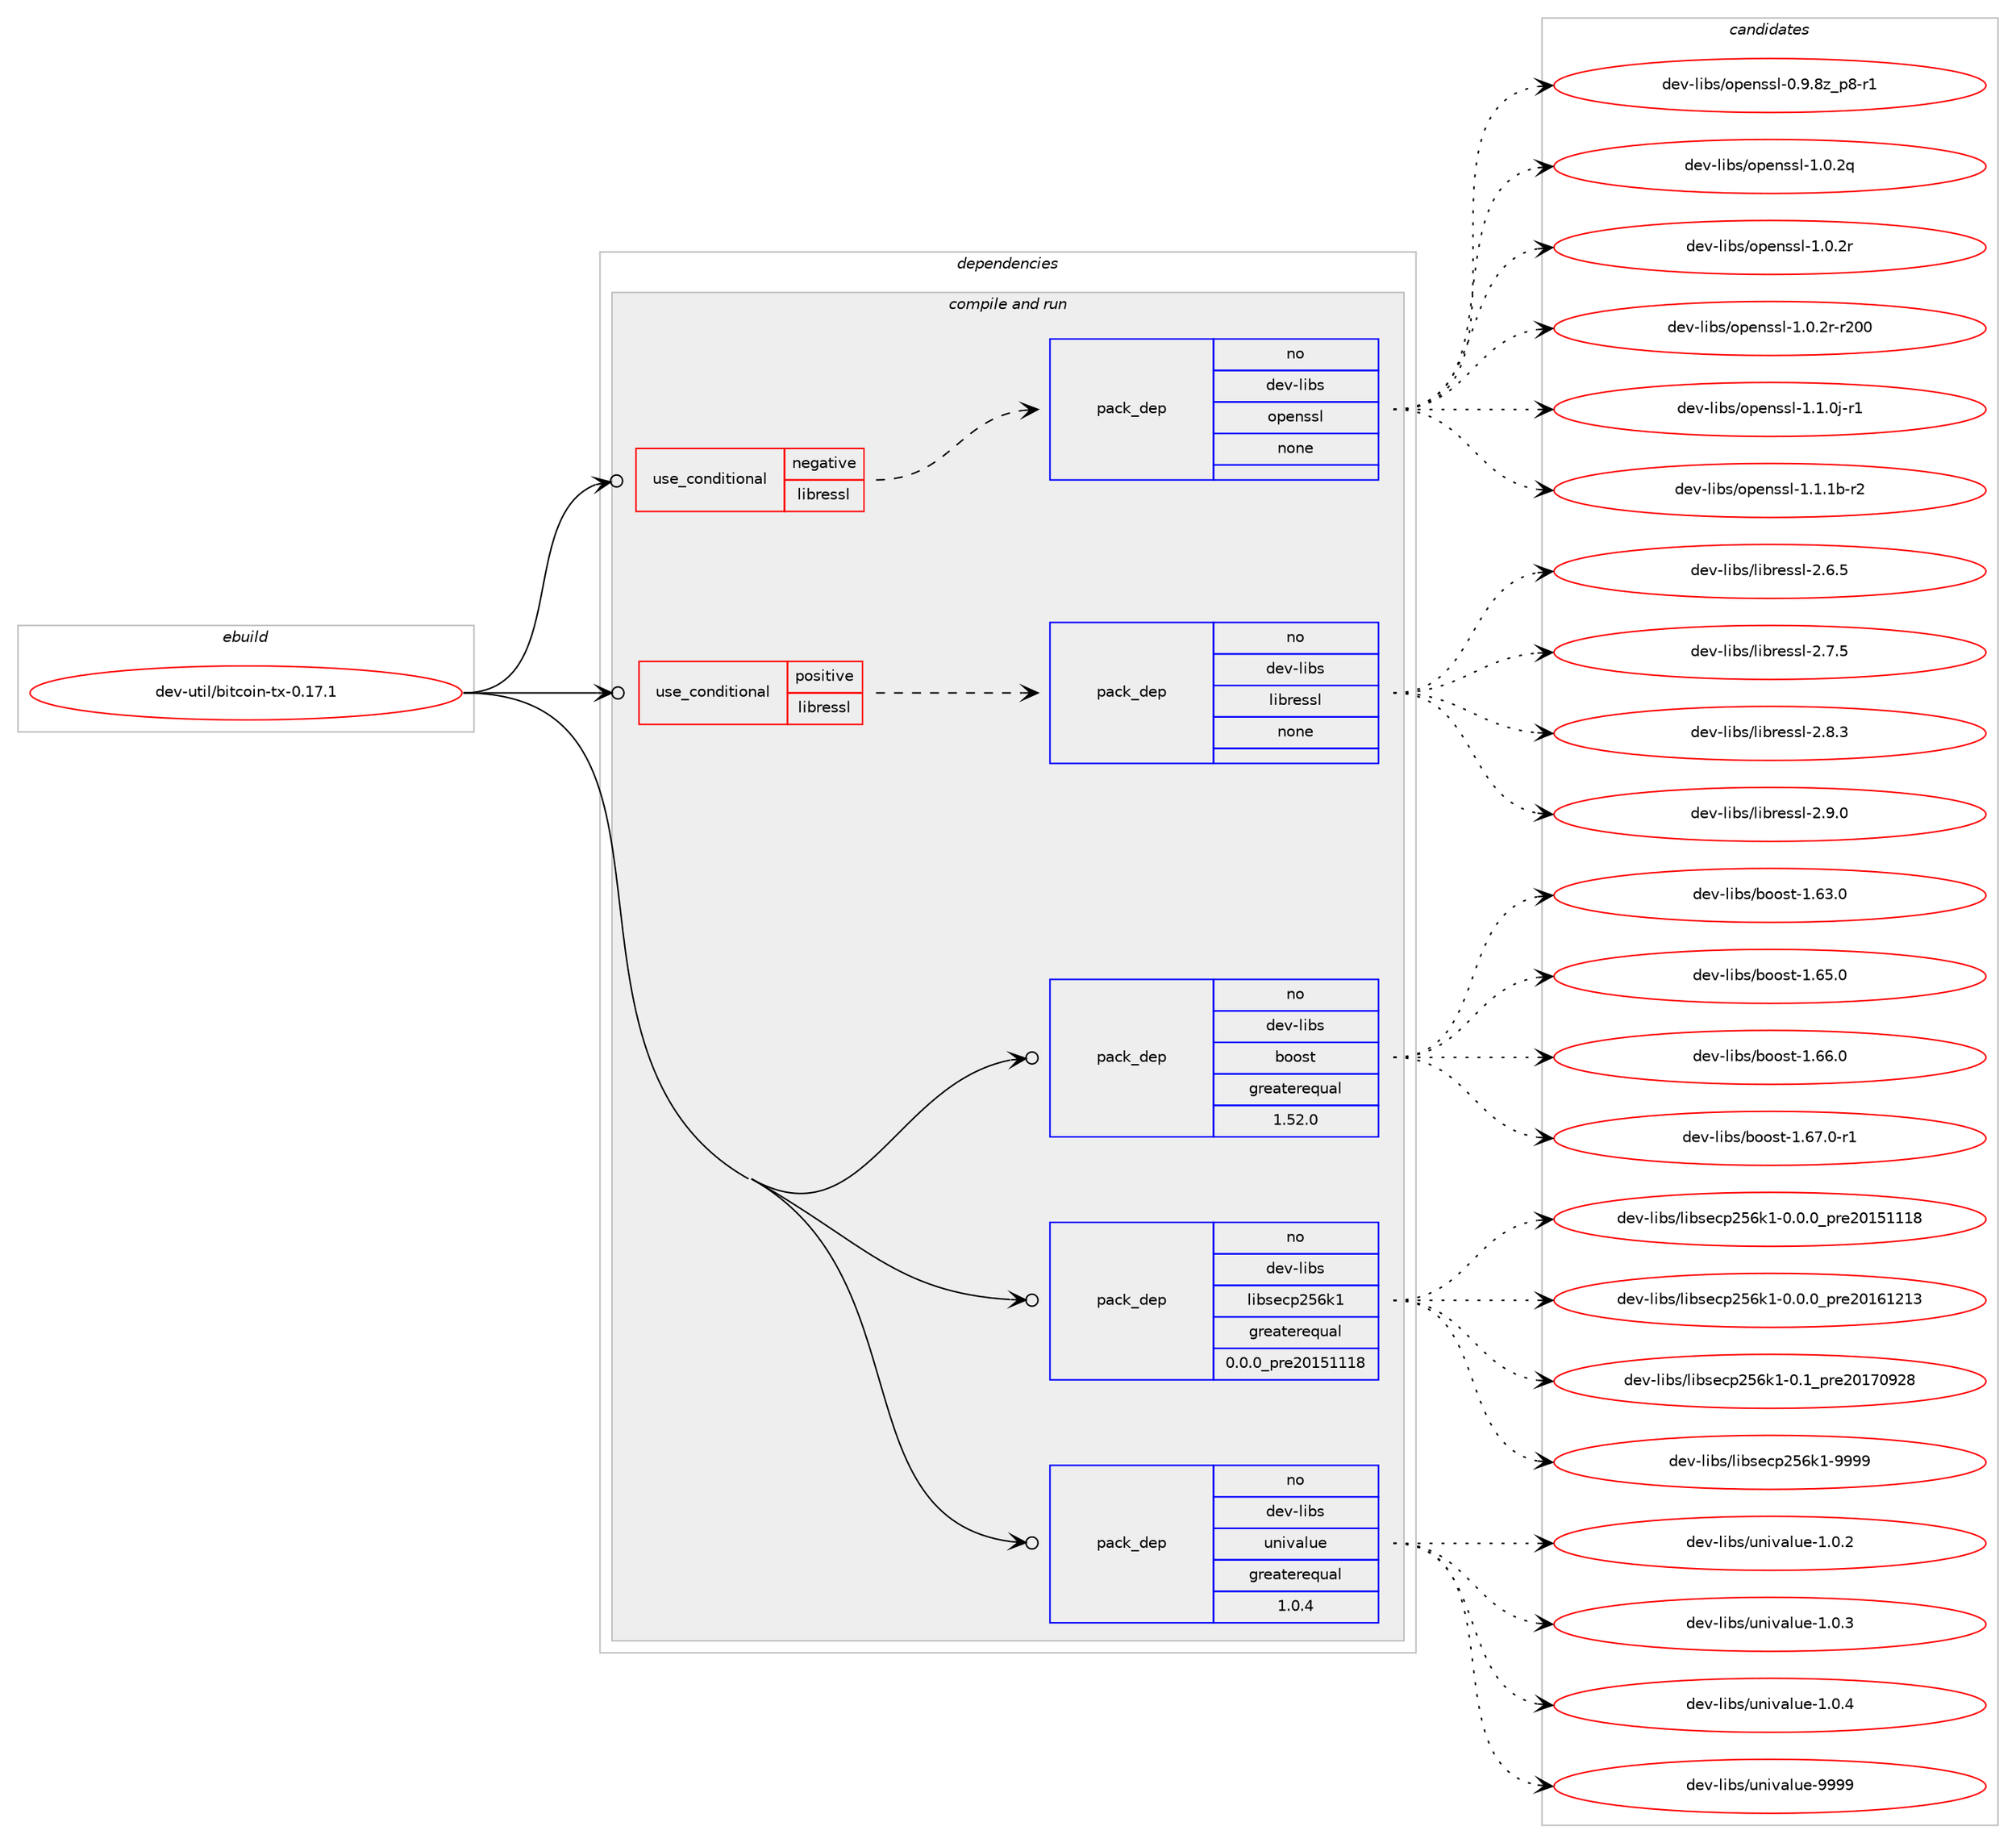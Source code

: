 digraph prolog {

# *************
# Graph options
# *************

newrank=true;
concentrate=true;
compound=true;
graph [rankdir=LR,fontname=Helvetica,fontsize=10,ranksep=1.5];#, ranksep=2.5, nodesep=0.2];
edge  [arrowhead=vee];
node  [fontname=Helvetica,fontsize=10];

# **********
# The ebuild
# **********

subgraph cluster_leftcol {
color=gray;
rank=same;
label=<<i>ebuild</i>>;
id [label="dev-util/bitcoin-tx-0.17.1", color=red, width=4, href="../dev-util/bitcoin-tx-0.17.1.svg"];
}

# ****************
# The dependencies
# ****************

subgraph cluster_midcol {
color=gray;
label=<<i>dependencies</i>>;
subgraph cluster_compile {
fillcolor="#eeeeee";
style=filled;
label=<<i>compile</i>>;
}
subgraph cluster_compileandrun {
fillcolor="#eeeeee";
style=filled;
label=<<i>compile and run</i>>;
subgraph cond423197 {
dependency1541125 [label=<<TABLE BORDER="0" CELLBORDER="1" CELLSPACING="0" CELLPADDING="4"><TR><TD ROWSPAN="3" CELLPADDING="10">use_conditional</TD></TR><TR><TD>negative</TD></TR><TR><TD>libressl</TD></TR></TABLE>>, shape=none, color=red];
subgraph pack1094333 {
dependency1541126 [label=<<TABLE BORDER="0" CELLBORDER="1" CELLSPACING="0" CELLPADDING="4" WIDTH="220"><TR><TD ROWSPAN="6" CELLPADDING="30">pack_dep</TD></TR><TR><TD WIDTH="110">no</TD></TR><TR><TD>dev-libs</TD></TR><TR><TD>openssl</TD></TR><TR><TD>none</TD></TR><TR><TD></TD></TR></TABLE>>, shape=none, color=blue];
}
dependency1541125:e -> dependency1541126:w [weight=20,style="dashed",arrowhead="vee"];
}
id:e -> dependency1541125:w [weight=20,style="solid",arrowhead="odotvee"];
subgraph cond423198 {
dependency1541127 [label=<<TABLE BORDER="0" CELLBORDER="1" CELLSPACING="0" CELLPADDING="4"><TR><TD ROWSPAN="3" CELLPADDING="10">use_conditional</TD></TR><TR><TD>positive</TD></TR><TR><TD>libressl</TD></TR></TABLE>>, shape=none, color=red];
subgraph pack1094334 {
dependency1541128 [label=<<TABLE BORDER="0" CELLBORDER="1" CELLSPACING="0" CELLPADDING="4" WIDTH="220"><TR><TD ROWSPAN="6" CELLPADDING="30">pack_dep</TD></TR><TR><TD WIDTH="110">no</TD></TR><TR><TD>dev-libs</TD></TR><TR><TD>libressl</TD></TR><TR><TD>none</TD></TR><TR><TD></TD></TR></TABLE>>, shape=none, color=blue];
}
dependency1541127:e -> dependency1541128:w [weight=20,style="dashed",arrowhead="vee"];
}
id:e -> dependency1541127:w [weight=20,style="solid",arrowhead="odotvee"];
subgraph pack1094335 {
dependency1541129 [label=<<TABLE BORDER="0" CELLBORDER="1" CELLSPACING="0" CELLPADDING="4" WIDTH="220"><TR><TD ROWSPAN="6" CELLPADDING="30">pack_dep</TD></TR><TR><TD WIDTH="110">no</TD></TR><TR><TD>dev-libs</TD></TR><TR><TD>boost</TD></TR><TR><TD>greaterequal</TD></TR><TR><TD>1.52.0</TD></TR></TABLE>>, shape=none, color=blue];
}
id:e -> dependency1541129:w [weight=20,style="solid",arrowhead="odotvee"];
subgraph pack1094336 {
dependency1541130 [label=<<TABLE BORDER="0" CELLBORDER="1" CELLSPACING="0" CELLPADDING="4" WIDTH="220"><TR><TD ROWSPAN="6" CELLPADDING="30">pack_dep</TD></TR><TR><TD WIDTH="110">no</TD></TR><TR><TD>dev-libs</TD></TR><TR><TD>libsecp256k1</TD></TR><TR><TD>greaterequal</TD></TR><TR><TD>0.0.0_pre20151118</TD></TR></TABLE>>, shape=none, color=blue];
}
id:e -> dependency1541130:w [weight=20,style="solid",arrowhead="odotvee"];
subgraph pack1094337 {
dependency1541131 [label=<<TABLE BORDER="0" CELLBORDER="1" CELLSPACING="0" CELLPADDING="4" WIDTH="220"><TR><TD ROWSPAN="6" CELLPADDING="30">pack_dep</TD></TR><TR><TD WIDTH="110">no</TD></TR><TR><TD>dev-libs</TD></TR><TR><TD>univalue</TD></TR><TR><TD>greaterequal</TD></TR><TR><TD>1.0.4</TD></TR></TABLE>>, shape=none, color=blue];
}
id:e -> dependency1541131:w [weight=20,style="solid",arrowhead="odotvee"];
}
subgraph cluster_run {
fillcolor="#eeeeee";
style=filled;
label=<<i>run</i>>;
}
}

# **************
# The candidates
# **************

subgraph cluster_choices {
rank=same;
color=gray;
label=<<i>candidates</i>>;

subgraph choice1094333 {
color=black;
nodesep=1;
choice10010111845108105981154711111210111011511510845484657465612295112564511449 [label="dev-libs/openssl-0.9.8z_p8-r1", color=red, width=4,href="../dev-libs/openssl-0.9.8z_p8-r1.svg"];
choice100101118451081059811547111112101110115115108454946484650113 [label="dev-libs/openssl-1.0.2q", color=red, width=4,href="../dev-libs/openssl-1.0.2q.svg"];
choice100101118451081059811547111112101110115115108454946484650114 [label="dev-libs/openssl-1.0.2r", color=red, width=4,href="../dev-libs/openssl-1.0.2r.svg"];
choice10010111845108105981154711111210111011511510845494648465011445114504848 [label="dev-libs/openssl-1.0.2r-r200", color=red, width=4,href="../dev-libs/openssl-1.0.2r-r200.svg"];
choice1001011184510810598115471111121011101151151084549464946481064511449 [label="dev-libs/openssl-1.1.0j-r1", color=red, width=4,href="../dev-libs/openssl-1.1.0j-r1.svg"];
choice100101118451081059811547111112101110115115108454946494649984511450 [label="dev-libs/openssl-1.1.1b-r2", color=red, width=4,href="../dev-libs/openssl-1.1.1b-r2.svg"];
dependency1541126:e -> choice10010111845108105981154711111210111011511510845484657465612295112564511449:w [style=dotted,weight="100"];
dependency1541126:e -> choice100101118451081059811547111112101110115115108454946484650113:w [style=dotted,weight="100"];
dependency1541126:e -> choice100101118451081059811547111112101110115115108454946484650114:w [style=dotted,weight="100"];
dependency1541126:e -> choice10010111845108105981154711111210111011511510845494648465011445114504848:w [style=dotted,weight="100"];
dependency1541126:e -> choice1001011184510810598115471111121011101151151084549464946481064511449:w [style=dotted,weight="100"];
dependency1541126:e -> choice100101118451081059811547111112101110115115108454946494649984511450:w [style=dotted,weight="100"];
}
subgraph choice1094334 {
color=black;
nodesep=1;
choice10010111845108105981154710810598114101115115108455046544653 [label="dev-libs/libressl-2.6.5", color=red, width=4,href="../dev-libs/libressl-2.6.5.svg"];
choice10010111845108105981154710810598114101115115108455046554653 [label="dev-libs/libressl-2.7.5", color=red, width=4,href="../dev-libs/libressl-2.7.5.svg"];
choice10010111845108105981154710810598114101115115108455046564651 [label="dev-libs/libressl-2.8.3", color=red, width=4,href="../dev-libs/libressl-2.8.3.svg"];
choice10010111845108105981154710810598114101115115108455046574648 [label="dev-libs/libressl-2.9.0", color=red, width=4,href="../dev-libs/libressl-2.9.0.svg"];
dependency1541128:e -> choice10010111845108105981154710810598114101115115108455046544653:w [style=dotted,weight="100"];
dependency1541128:e -> choice10010111845108105981154710810598114101115115108455046554653:w [style=dotted,weight="100"];
dependency1541128:e -> choice10010111845108105981154710810598114101115115108455046564651:w [style=dotted,weight="100"];
dependency1541128:e -> choice10010111845108105981154710810598114101115115108455046574648:w [style=dotted,weight="100"];
}
subgraph choice1094335 {
color=black;
nodesep=1;
choice1001011184510810598115479811111111511645494654514648 [label="dev-libs/boost-1.63.0", color=red, width=4,href="../dev-libs/boost-1.63.0.svg"];
choice1001011184510810598115479811111111511645494654534648 [label="dev-libs/boost-1.65.0", color=red, width=4,href="../dev-libs/boost-1.65.0.svg"];
choice1001011184510810598115479811111111511645494654544648 [label="dev-libs/boost-1.66.0", color=red, width=4,href="../dev-libs/boost-1.66.0.svg"];
choice10010111845108105981154798111111115116454946545546484511449 [label="dev-libs/boost-1.67.0-r1", color=red, width=4,href="../dev-libs/boost-1.67.0-r1.svg"];
dependency1541129:e -> choice1001011184510810598115479811111111511645494654514648:w [style=dotted,weight="100"];
dependency1541129:e -> choice1001011184510810598115479811111111511645494654534648:w [style=dotted,weight="100"];
dependency1541129:e -> choice1001011184510810598115479811111111511645494654544648:w [style=dotted,weight="100"];
dependency1541129:e -> choice10010111845108105981154798111111115116454946545546484511449:w [style=dotted,weight="100"];
}
subgraph choice1094336 {
color=black;
nodesep=1;
choice100101118451081059811547108105981151019911250535410749454846484648951121141015048495349494956 [label="dev-libs/libsecp256k1-0.0.0_pre20151118", color=red, width=4,href="../dev-libs/libsecp256k1-0.0.0_pre20151118.svg"];
choice100101118451081059811547108105981151019911250535410749454846484648951121141015048495449504951 [label="dev-libs/libsecp256k1-0.0.0_pre20161213", color=red, width=4,href="../dev-libs/libsecp256k1-0.0.0_pre20161213.svg"];
choice10010111845108105981154710810598115101991125053541074945484649951121141015048495548575056 [label="dev-libs/libsecp256k1-0.1_pre20170928", color=red, width=4,href="../dev-libs/libsecp256k1-0.1_pre20170928.svg"];
choice1001011184510810598115471081059811510199112505354107494557575757 [label="dev-libs/libsecp256k1-9999", color=red, width=4,href="../dev-libs/libsecp256k1-9999.svg"];
dependency1541130:e -> choice100101118451081059811547108105981151019911250535410749454846484648951121141015048495349494956:w [style=dotted,weight="100"];
dependency1541130:e -> choice100101118451081059811547108105981151019911250535410749454846484648951121141015048495449504951:w [style=dotted,weight="100"];
dependency1541130:e -> choice10010111845108105981154710810598115101991125053541074945484649951121141015048495548575056:w [style=dotted,weight="100"];
dependency1541130:e -> choice1001011184510810598115471081059811510199112505354107494557575757:w [style=dotted,weight="100"];
}
subgraph choice1094337 {
color=black;
nodesep=1;
choice10010111845108105981154711711010511897108117101454946484650 [label="dev-libs/univalue-1.0.2", color=red, width=4,href="../dev-libs/univalue-1.0.2.svg"];
choice10010111845108105981154711711010511897108117101454946484651 [label="dev-libs/univalue-1.0.3", color=red, width=4,href="../dev-libs/univalue-1.0.3.svg"];
choice10010111845108105981154711711010511897108117101454946484652 [label="dev-libs/univalue-1.0.4", color=red, width=4,href="../dev-libs/univalue-1.0.4.svg"];
choice100101118451081059811547117110105118971081171014557575757 [label="dev-libs/univalue-9999", color=red, width=4,href="../dev-libs/univalue-9999.svg"];
dependency1541131:e -> choice10010111845108105981154711711010511897108117101454946484650:w [style=dotted,weight="100"];
dependency1541131:e -> choice10010111845108105981154711711010511897108117101454946484651:w [style=dotted,weight="100"];
dependency1541131:e -> choice10010111845108105981154711711010511897108117101454946484652:w [style=dotted,weight="100"];
dependency1541131:e -> choice100101118451081059811547117110105118971081171014557575757:w [style=dotted,weight="100"];
}
}

}
